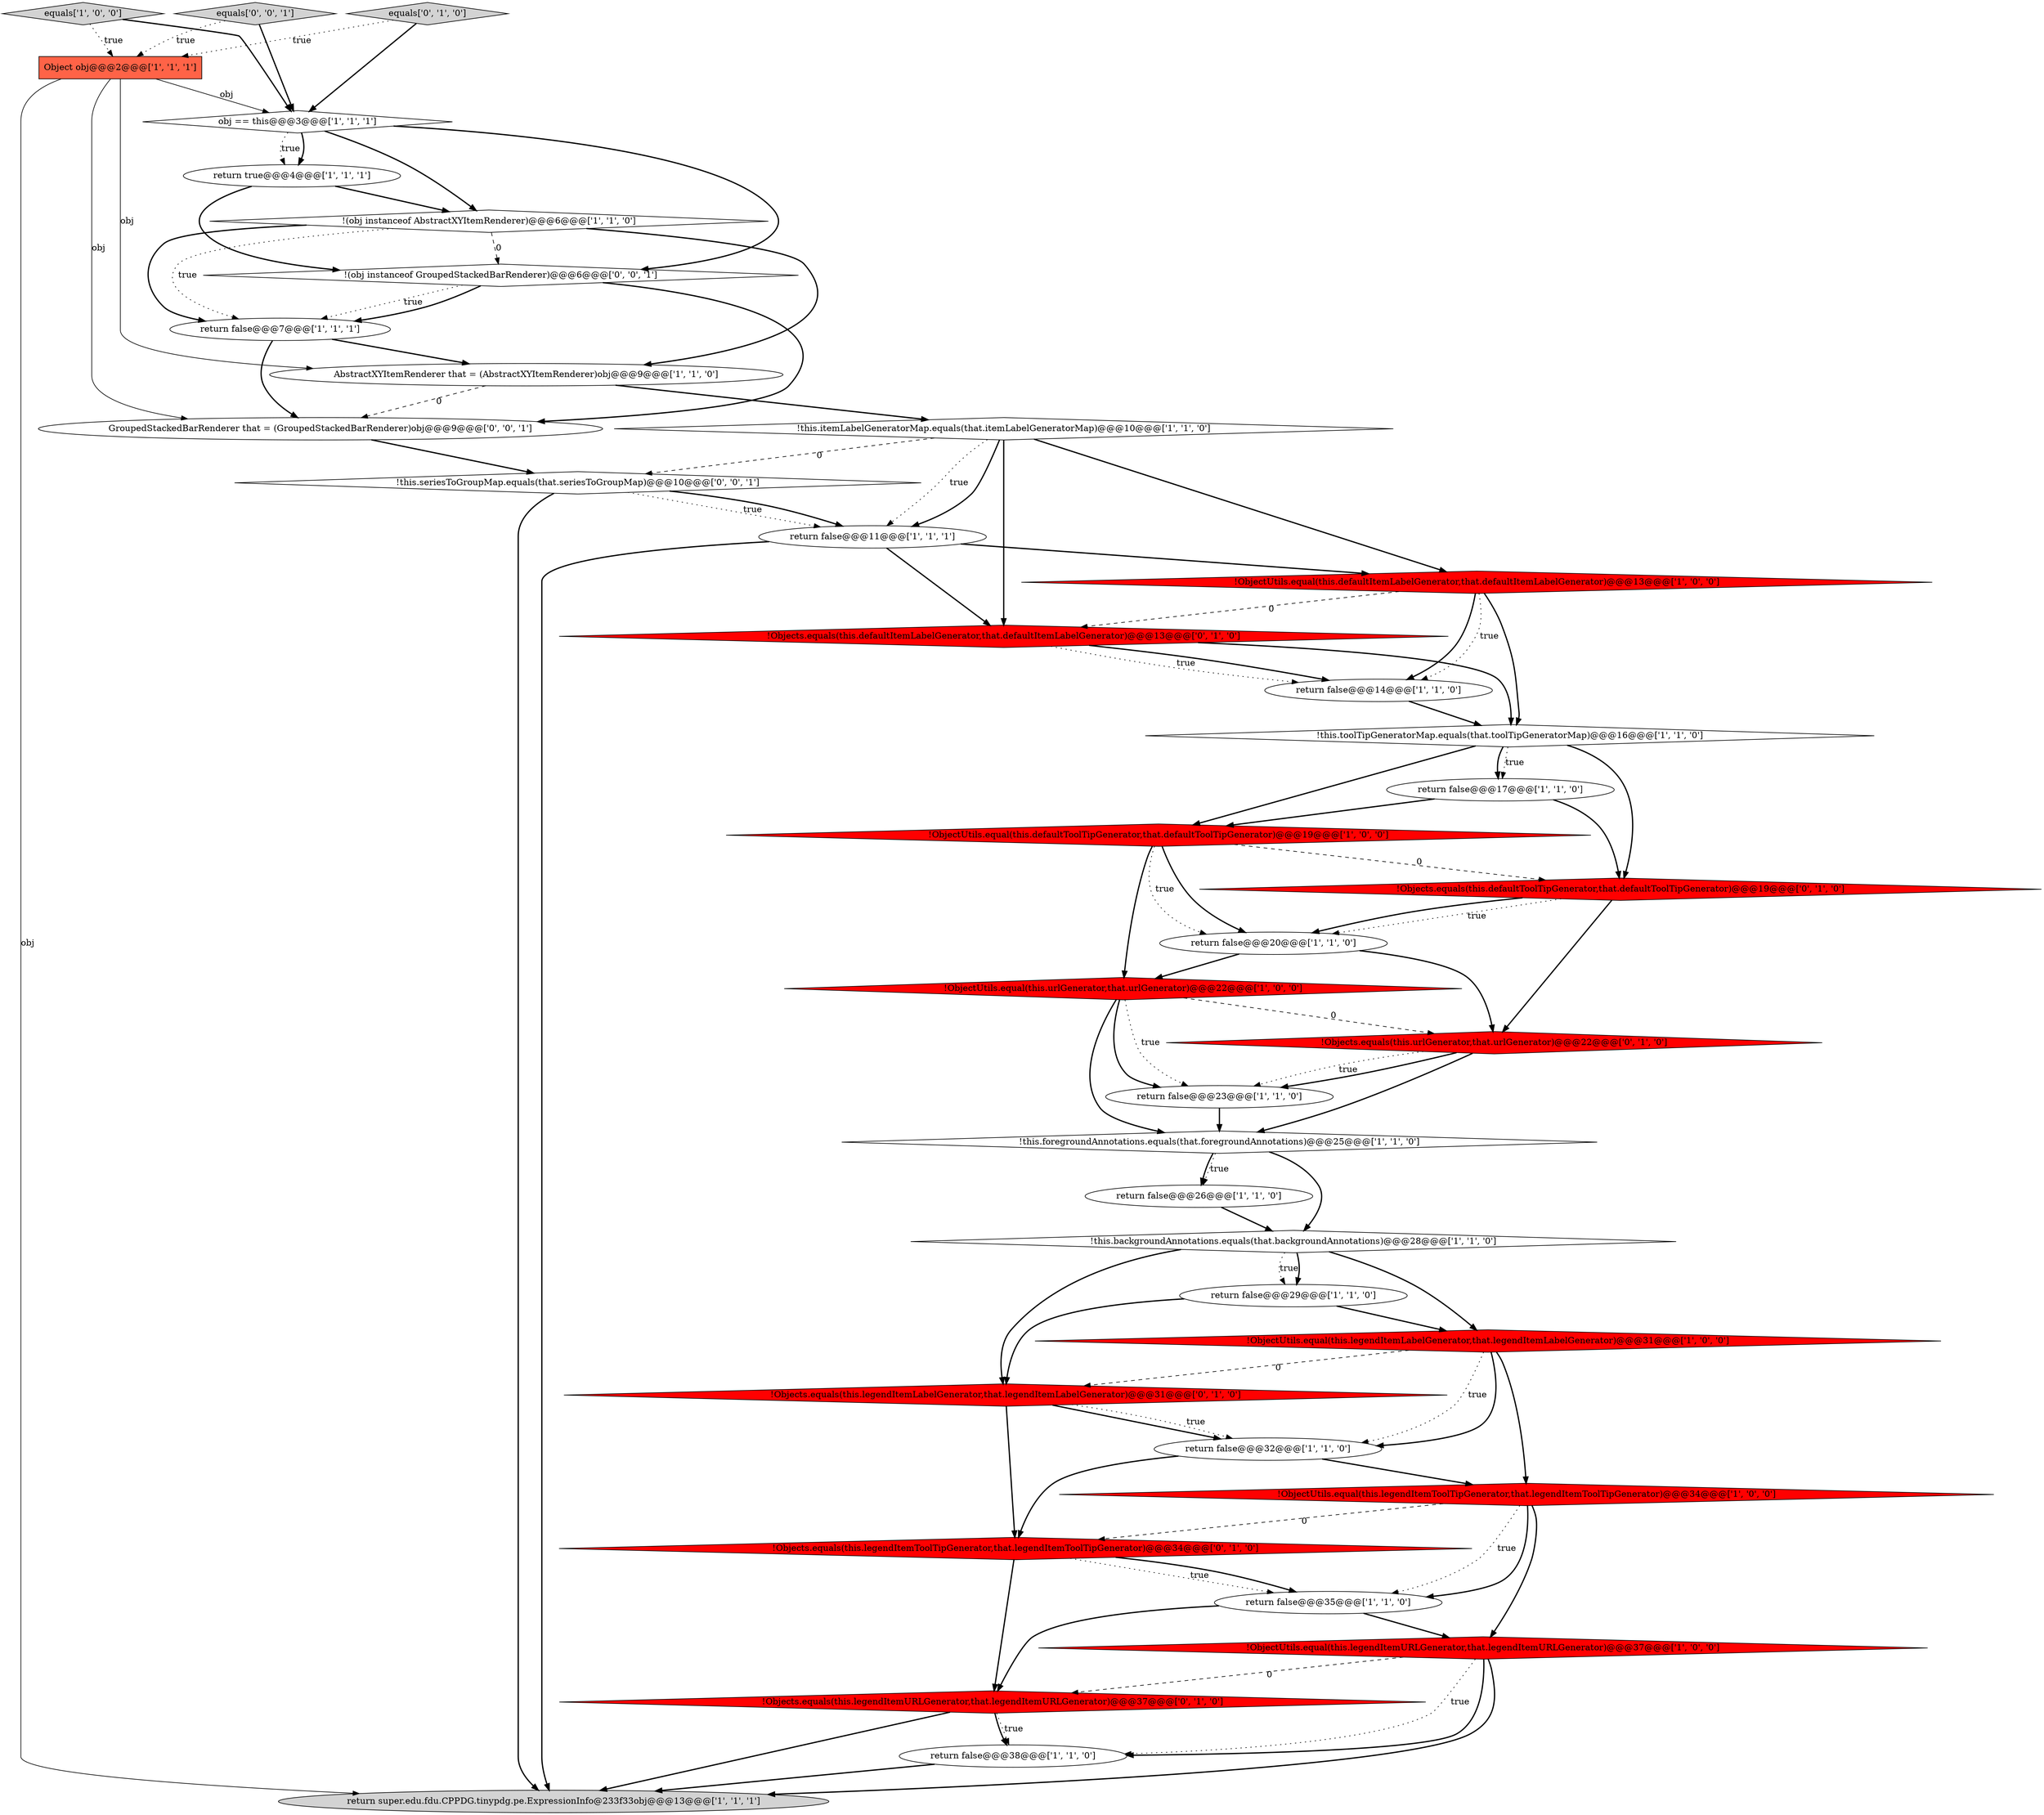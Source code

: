 digraph {
9 [style = filled, label = "return false@@@35@@@['1', '1', '0']", fillcolor = white, shape = ellipse image = "AAA0AAABBB1BBB"];
31 [style = filled, label = "!Objects.equals(this.defaultToolTipGenerator,that.defaultToolTipGenerator)@@@19@@@['0', '1', '0']", fillcolor = red, shape = diamond image = "AAA1AAABBB2BBB"];
11 [style = filled, label = "!ObjectUtils.equal(this.legendItemLabelGenerator,that.legendItemLabelGenerator)@@@31@@@['1', '0', '0']", fillcolor = red, shape = diamond image = "AAA1AAABBB1BBB"];
28 [style = filled, label = "equals['0', '1', '0']", fillcolor = lightgray, shape = diamond image = "AAA0AAABBB2BBB"];
25 [style = filled, label = "!(obj instanceof AbstractXYItemRenderer)@@@6@@@['1', '1', '0']", fillcolor = white, shape = diamond image = "AAA0AAABBB1BBB"];
30 [style = filled, label = "!Objects.equals(this.defaultItemLabelGenerator,that.defaultItemLabelGenerator)@@@13@@@['0', '1', '0']", fillcolor = red, shape = diamond image = "AAA1AAABBB2BBB"];
12 [style = filled, label = "return false@@@17@@@['1', '1', '0']", fillcolor = white, shape = ellipse image = "AAA0AAABBB1BBB"];
1 [style = filled, label = "return false@@@7@@@['1', '1', '1']", fillcolor = white, shape = ellipse image = "AAA0AAABBB1BBB"];
6 [style = filled, label = "return true@@@4@@@['1', '1', '1']", fillcolor = white, shape = ellipse image = "AAA0AAABBB1BBB"];
22 [style = filled, label = "return false@@@14@@@['1', '1', '0']", fillcolor = white, shape = ellipse image = "AAA0AAABBB1BBB"];
10 [style = filled, label = "return false@@@29@@@['1', '1', '0']", fillcolor = white, shape = ellipse image = "AAA0AAABBB1BBB"];
14 [style = filled, label = "return false@@@23@@@['1', '1', '0']", fillcolor = white, shape = ellipse image = "AAA0AAABBB1BBB"];
23 [style = filled, label = "!this.toolTipGeneratorMap.equals(that.toolTipGeneratorMap)@@@16@@@['1', '1', '0']", fillcolor = white, shape = diamond image = "AAA0AAABBB1BBB"];
16 [style = filled, label = "!ObjectUtils.equal(this.defaultToolTipGenerator,that.defaultToolTipGenerator)@@@19@@@['1', '0', '0']", fillcolor = red, shape = diamond image = "AAA1AAABBB1BBB"];
21 [style = filled, label = "!this.itemLabelGeneratorMap.equals(that.itemLabelGeneratorMap)@@@10@@@['1', '1', '0']", fillcolor = white, shape = diamond image = "AAA0AAABBB1BBB"];
26 [style = filled, label = "return false@@@20@@@['1', '1', '0']", fillcolor = white, shape = ellipse image = "AAA0AAABBB1BBB"];
15 [style = filled, label = "return super.edu.fdu.CPPDG.tinypdg.pe.ExpressionInfo@233f33obj@@@13@@@['1', '1', '1']", fillcolor = lightgray, shape = ellipse image = "AAA0AAABBB1BBB"];
13 [style = filled, label = "!this.foregroundAnnotations.equals(that.foregroundAnnotations)@@@25@@@['1', '1', '0']", fillcolor = white, shape = diamond image = "AAA0AAABBB1BBB"];
7 [style = filled, label = "return false@@@11@@@['1', '1', '1']", fillcolor = white, shape = ellipse image = "AAA0AAABBB1BBB"];
2 [style = filled, label = "!ObjectUtils.equal(this.legendItemURLGenerator,that.legendItemURLGenerator)@@@37@@@['1', '0', '0']", fillcolor = red, shape = diamond image = "AAA1AAABBB1BBB"];
24 [style = filled, label = "AbstractXYItemRenderer that = (AbstractXYItemRenderer)obj@@@9@@@['1', '1', '0']", fillcolor = white, shape = ellipse image = "AAA0AAABBB1BBB"];
5 [style = filled, label = "!ObjectUtils.equal(this.legendItemToolTipGenerator,that.legendItemToolTipGenerator)@@@34@@@['1', '0', '0']", fillcolor = red, shape = diamond image = "AAA1AAABBB1BBB"];
20 [style = filled, label = "equals['1', '0', '0']", fillcolor = lightgray, shape = diamond image = "AAA0AAABBB1BBB"];
33 [style = filled, label = "!Objects.equals(this.legendItemToolTipGenerator,that.legendItemToolTipGenerator)@@@34@@@['0', '1', '0']", fillcolor = red, shape = diamond image = "AAA1AAABBB2BBB"];
38 [style = filled, label = "!this.seriesToGroupMap.equals(that.seriesToGroupMap)@@@10@@@['0', '0', '1']", fillcolor = white, shape = diamond image = "AAA0AAABBB3BBB"];
0 [style = filled, label = "!this.backgroundAnnotations.equals(that.backgroundAnnotations)@@@28@@@['1', '1', '0']", fillcolor = white, shape = diamond image = "AAA0AAABBB1BBB"];
19 [style = filled, label = "!ObjectUtils.equal(this.urlGenerator,that.urlGenerator)@@@22@@@['1', '0', '0']", fillcolor = red, shape = diamond image = "AAA1AAABBB1BBB"];
8 [style = filled, label = "obj == this@@@3@@@['1', '1', '1']", fillcolor = white, shape = diamond image = "AAA0AAABBB1BBB"];
3 [style = filled, label = "!ObjectUtils.equal(this.defaultItemLabelGenerator,that.defaultItemLabelGenerator)@@@13@@@['1', '0', '0']", fillcolor = red, shape = diamond image = "AAA1AAABBB1BBB"];
29 [style = filled, label = "!Objects.equals(this.urlGenerator,that.urlGenerator)@@@22@@@['0', '1', '0']", fillcolor = red, shape = diamond image = "AAA1AAABBB2BBB"];
35 [style = filled, label = "GroupedStackedBarRenderer that = (GroupedStackedBarRenderer)obj@@@9@@@['0', '0', '1']", fillcolor = white, shape = ellipse image = "AAA0AAABBB3BBB"];
18 [style = filled, label = "return false@@@32@@@['1', '1', '0']", fillcolor = white, shape = ellipse image = "AAA0AAABBB1BBB"];
4 [style = filled, label = "return false@@@38@@@['1', '1', '0']", fillcolor = white, shape = ellipse image = "AAA0AAABBB1BBB"];
27 [style = filled, label = "return false@@@26@@@['1', '1', '0']", fillcolor = white, shape = ellipse image = "AAA0AAABBB1BBB"];
34 [style = filled, label = "!Objects.equals(this.legendItemLabelGenerator,that.legendItemLabelGenerator)@@@31@@@['0', '1', '0']", fillcolor = red, shape = diamond image = "AAA1AAABBB2BBB"];
37 [style = filled, label = "equals['0', '0', '1']", fillcolor = lightgray, shape = diamond image = "AAA0AAABBB3BBB"];
36 [style = filled, label = "!(obj instanceof GroupedStackedBarRenderer)@@@6@@@['0', '0', '1']", fillcolor = white, shape = diamond image = "AAA0AAABBB3BBB"];
17 [style = filled, label = "Object obj@@@2@@@['1', '1', '1']", fillcolor = tomato, shape = box image = "AAA0AAABBB1BBB"];
32 [style = filled, label = "!Objects.equals(this.legendItemURLGenerator,that.legendItemURLGenerator)@@@37@@@['0', '1', '0']", fillcolor = red, shape = diamond image = "AAA1AAABBB2BBB"];
25->1 [style = bold, label=""];
13->27 [style = dotted, label="true"];
5->9 [style = bold, label=""];
16->31 [style = dashed, label="0"];
7->30 [style = bold, label=""];
2->32 [style = dashed, label="0"];
4->15 [style = bold, label=""];
34->18 [style = bold, label=""];
8->6 [style = bold, label=""];
21->30 [style = bold, label=""];
38->15 [style = bold, label=""];
17->15 [style = solid, label="obj"];
8->36 [style = bold, label=""];
24->21 [style = bold, label=""];
25->36 [style = dashed, label="0"];
38->7 [style = dotted, label="true"];
29->14 [style = dotted, label="true"];
38->7 [style = bold, label=""];
21->7 [style = dotted, label="true"];
2->15 [style = bold, label=""];
29->14 [style = bold, label=""];
17->24 [style = solid, label="obj"];
5->9 [style = dotted, label="true"];
23->12 [style = bold, label=""];
32->4 [style = bold, label=""];
35->38 [style = bold, label=""];
21->3 [style = bold, label=""];
10->11 [style = bold, label=""];
27->0 [style = bold, label=""];
0->10 [style = dotted, label="true"];
9->2 [style = bold, label=""];
34->18 [style = dotted, label="true"];
34->33 [style = bold, label=""];
9->32 [style = bold, label=""];
16->26 [style = bold, label=""];
31->29 [style = bold, label=""];
1->35 [style = bold, label=""];
17->35 [style = solid, label="obj"];
28->17 [style = dotted, label="true"];
16->19 [style = bold, label=""];
2->4 [style = bold, label=""];
22->23 [style = bold, label=""];
11->18 [style = bold, label=""];
0->34 [style = bold, label=""];
25->24 [style = bold, label=""];
3->23 [style = bold, label=""];
20->8 [style = bold, label=""];
19->13 [style = bold, label=""];
10->34 [style = bold, label=""];
5->33 [style = dashed, label="0"];
21->7 [style = bold, label=""];
36->35 [style = bold, label=""];
12->31 [style = bold, label=""];
13->0 [style = bold, label=""];
23->31 [style = bold, label=""];
3->30 [style = dashed, label="0"];
32->4 [style = dotted, label="true"];
20->17 [style = dotted, label="true"];
11->34 [style = dashed, label="0"];
18->33 [style = bold, label=""];
0->11 [style = bold, label=""];
21->38 [style = dashed, label="0"];
33->9 [style = dotted, label="true"];
26->19 [style = bold, label=""];
11->5 [style = bold, label=""];
31->26 [style = bold, label=""];
13->27 [style = bold, label=""];
8->6 [style = dotted, label="true"];
19->14 [style = bold, label=""];
28->8 [style = bold, label=""];
2->4 [style = dotted, label="true"];
7->15 [style = bold, label=""];
33->32 [style = bold, label=""];
14->13 [style = bold, label=""];
37->8 [style = bold, label=""];
17->8 [style = solid, label="obj"];
25->1 [style = dotted, label="true"];
19->14 [style = dotted, label="true"];
36->1 [style = dotted, label="true"];
23->16 [style = bold, label=""];
30->22 [style = bold, label=""];
26->29 [style = bold, label=""];
30->23 [style = bold, label=""];
19->29 [style = dashed, label="0"];
12->16 [style = bold, label=""];
11->18 [style = dotted, label="true"];
33->9 [style = bold, label=""];
3->22 [style = bold, label=""];
6->36 [style = bold, label=""];
36->1 [style = bold, label=""];
7->3 [style = bold, label=""];
16->26 [style = dotted, label="true"];
37->17 [style = dotted, label="true"];
5->2 [style = bold, label=""];
0->10 [style = bold, label=""];
31->26 [style = dotted, label="true"];
1->24 [style = bold, label=""];
18->5 [style = bold, label=""];
24->35 [style = dashed, label="0"];
3->22 [style = dotted, label="true"];
32->15 [style = bold, label=""];
23->12 [style = dotted, label="true"];
30->22 [style = dotted, label="true"];
8->25 [style = bold, label=""];
6->25 [style = bold, label=""];
29->13 [style = bold, label=""];
}

